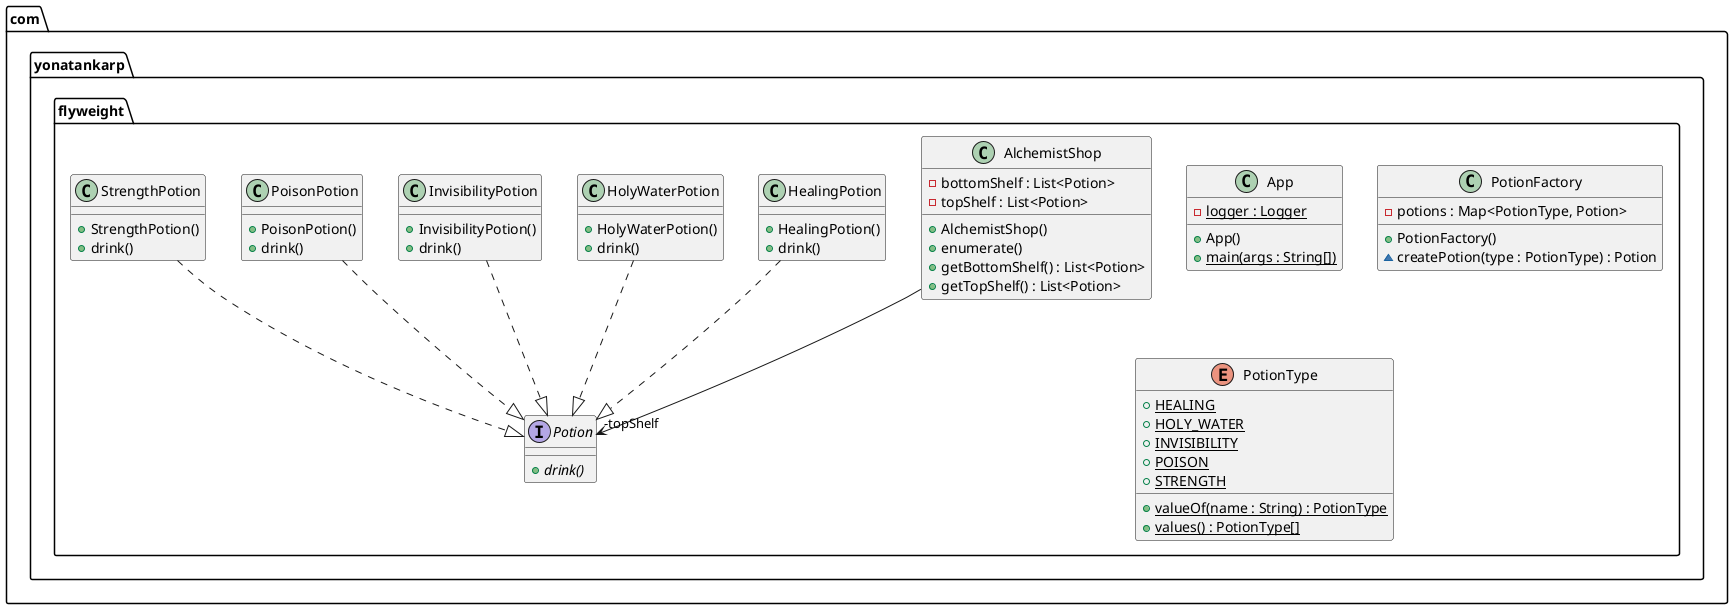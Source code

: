 @startuml
package com.yonatankarp.flyweight {
  class AlchemistShop {
    - bottomShelf : List<Potion>
    - topShelf : List<Potion>
    + AlchemistShop()
    + enumerate()
    + getBottomShelf() : List<Potion>
    + getTopShelf() : List<Potion>
  }
  class App {
    - logger : Logger {static}
    + App()
    + main(args : String[]) {static}
  }
  class HealingPotion {
    + HealingPotion()
    + drink()
  }
  class HolyWaterPotion {
    + HolyWaterPotion()
    + drink()
  }
  class InvisibilityPotion {
    + InvisibilityPotion()
    + drink()
  }
  class PoisonPotion {
    + PoisonPotion()
    + drink()
  }
  interface Potion {
    + drink() {abstract}
  }
  class PotionFactory {
    - potions : Map<PotionType, Potion>
    + PotionFactory()
    ~ createPotion(type : PotionType) : Potion
  }
  enum PotionType {
    + HEALING {static}
    + HOLY_WATER {static}
    + INVISIBILITY {static}
    + POISON {static}
    + STRENGTH {static}
    + valueOf(name : String) : PotionType {static}
    + values() : PotionType[] {static}
  }
  class StrengthPotion {
    + StrengthPotion()
    + drink()
  }
}
AlchemistShop -->  "-topShelf" Potion
HealingPotion ..|> Potion
HolyWaterPotion ..|> Potion
InvisibilityPotion ..|> Potion
PoisonPotion ..|> Potion
StrengthPotion ..|> Potion
@enduml
